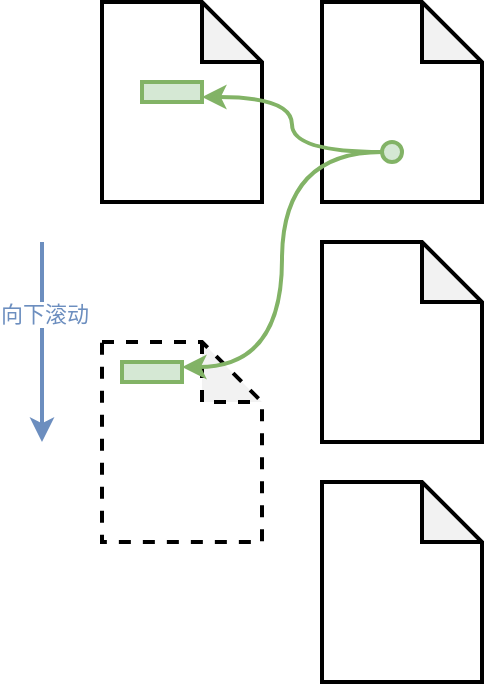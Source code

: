 <mxfile version="26.0.5">
  <diagram name="第 1 页" id="MD43eZTOFzxbqqZqyeUR">
    <mxGraphModel dx="1242" dy="758" grid="1" gridSize="10" guides="1" tooltips="1" connect="1" arrows="1" fold="1" page="1" pageScale="1" pageWidth="827" pageHeight="1169" math="0" shadow="0">
      <root>
        <mxCell id="0" />
        <mxCell id="1" parent="0" />
        <mxCell id="1PO3ZFqx-MkKVhg-jlvu-32" value="" style="shape=note;whiteSpace=wrap;html=1;backgroundOutline=1;darkOpacity=0.05;strokeWidth=2;" vertex="1" parent="1">
          <mxGeometry x="250" y="270" width="80" height="100" as="geometry" />
        </mxCell>
        <mxCell id="1PO3ZFqx-MkKVhg-jlvu-33" value="" style="shape=note;whiteSpace=wrap;html=1;backgroundOutline=1;darkOpacity=0.05;strokeWidth=2;dashed=1;" vertex="1" parent="1">
          <mxGeometry x="250" y="440" width="80" height="100" as="geometry" />
        </mxCell>
        <mxCell id="1PO3ZFqx-MkKVhg-jlvu-35" value="" style="rounded=0;whiteSpace=wrap;html=1;strokeWidth=2;fillColor=#d5e8d4;strokeColor=#82b366;" vertex="1" parent="1">
          <mxGeometry x="270" y="310" width="30" height="10" as="geometry" />
        </mxCell>
        <mxCell id="1PO3ZFqx-MkKVhg-jlvu-37" value="" style="shape=note;whiteSpace=wrap;html=1;backgroundOutline=1;darkOpacity=0.05;strokeWidth=2;" vertex="1" parent="1">
          <mxGeometry x="360" y="270" width="80" height="100" as="geometry" />
        </mxCell>
        <mxCell id="1PO3ZFqx-MkKVhg-jlvu-38" value="" style="shape=note;whiteSpace=wrap;html=1;backgroundOutline=1;darkOpacity=0.05;strokeWidth=2;" vertex="1" parent="1">
          <mxGeometry x="360" y="390" width="80" height="100" as="geometry" />
        </mxCell>
        <mxCell id="1PO3ZFqx-MkKVhg-jlvu-39" value="" style="shape=note;whiteSpace=wrap;html=1;backgroundOutline=1;darkOpacity=0.05;strokeWidth=2;" vertex="1" parent="1">
          <mxGeometry x="360" y="510" width="80" height="100" as="geometry" />
        </mxCell>
        <mxCell id="1PO3ZFqx-MkKVhg-jlvu-44" style="edgeStyle=orthogonalEdgeStyle;rounded=0;orthogonalLoop=1;jettySize=auto;html=1;entryX=1;entryY=0.75;entryDx=0;entryDy=0;curved=1;strokeWidth=2;fillColor=#d5e8d4;strokeColor=#82b366;" edge="1" parent="1" source="1PO3ZFqx-MkKVhg-jlvu-45" target="1PO3ZFqx-MkKVhg-jlvu-35">
          <mxGeometry relative="1" as="geometry" />
        </mxCell>
        <mxCell id="1PO3ZFqx-MkKVhg-jlvu-50" style="edgeStyle=orthogonalEdgeStyle;rounded=0;orthogonalLoop=1;jettySize=auto;html=1;entryX=1;entryY=0.25;entryDx=0;entryDy=0;curved=1;strokeWidth=2;fillColor=#d5e8d4;strokeColor=#82b366;" edge="1" parent="1" source="1PO3ZFqx-MkKVhg-jlvu-45" target="1PO3ZFqx-MkKVhg-jlvu-49">
          <mxGeometry relative="1" as="geometry" />
        </mxCell>
        <mxCell id="1PO3ZFqx-MkKVhg-jlvu-45" value="" style="ellipse;whiteSpace=wrap;html=1;aspect=fixed;strokeWidth=2;fillColor=#d5e8d4;strokeColor=#82b366;" vertex="1" parent="1">
          <mxGeometry x="390" y="340" width="10" height="10" as="geometry" />
        </mxCell>
        <mxCell id="1PO3ZFqx-MkKVhg-jlvu-47" value="" style="endArrow=classic;html=1;rounded=0;strokeWidth=2;fillColor=#dae8fc;strokeColor=#6c8ebf;" edge="1" parent="1">
          <mxGeometry width="50" height="50" relative="1" as="geometry">
            <mxPoint x="220" y="390" as="sourcePoint" />
            <mxPoint x="220" y="490" as="targetPoint" />
          </mxGeometry>
        </mxCell>
        <mxCell id="1PO3ZFqx-MkKVhg-jlvu-48" value="向下滚动" style="edgeLabel;html=1;align=center;verticalAlign=middle;resizable=0;points=[];fontColor=light-dark(#6c8ebf, #ededed);" vertex="1" connectable="0" parent="1PO3ZFqx-MkKVhg-jlvu-47">
          <mxGeometry x="-0.28" y="1" relative="1" as="geometry">
            <mxPoint as="offset" />
          </mxGeometry>
        </mxCell>
        <mxCell id="1PO3ZFqx-MkKVhg-jlvu-49" value="" style="rounded=0;whiteSpace=wrap;html=1;strokeWidth=2;fillColor=#d5e8d4;strokeColor=#82b366;" vertex="1" parent="1">
          <mxGeometry x="260" y="450" width="30" height="10" as="geometry" />
        </mxCell>
      </root>
    </mxGraphModel>
  </diagram>
</mxfile>
